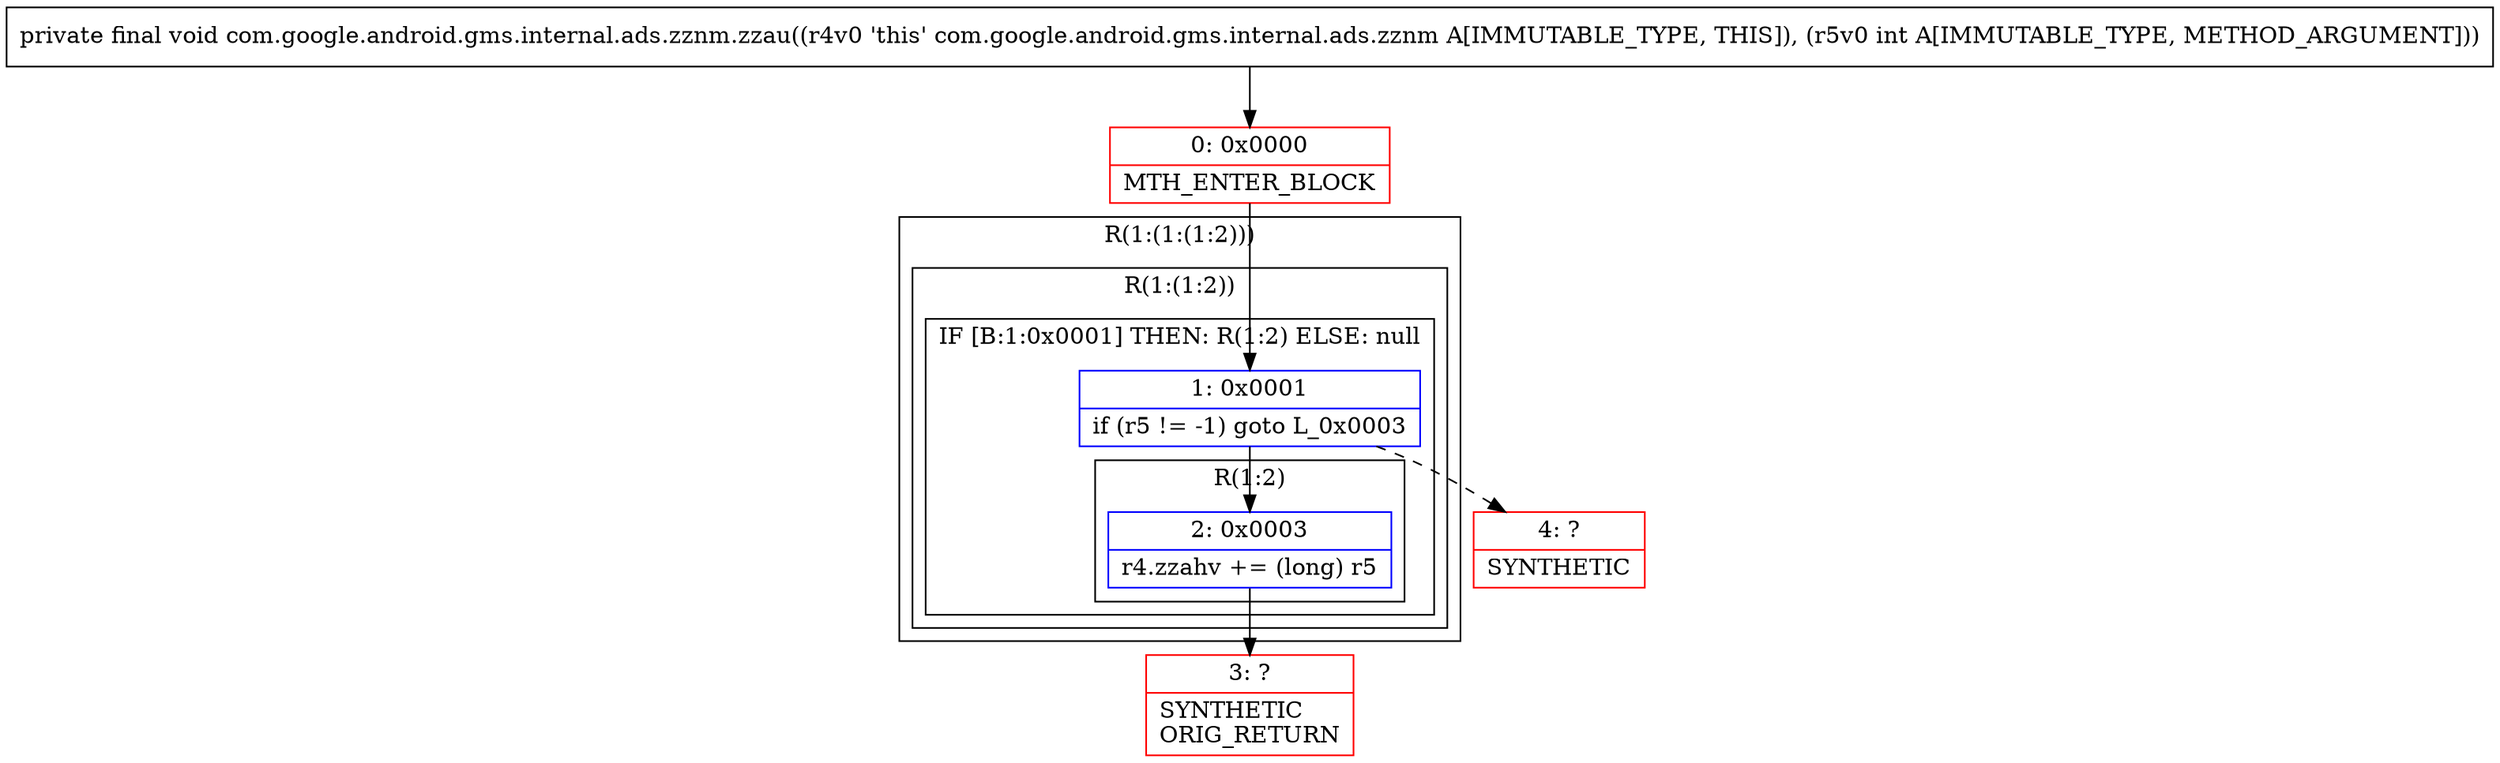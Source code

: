 digraph "CFG forcom.google.android.gms.internal.ads.zznm.zzau(I)V" {
subgraph cluster_Region_993531016 {
label = "R(1:(1:(1:2)))";
node [shape=record,color=blue];
subgraph cluster_Region_651655229 {
label = "R(1:(1:2))";
node [shape=record,color=blue];
subgraph cluster_IfRegion_1826363641 {
label = "IF [B:1:0x0001] THEN: R(1:2) ELSE: null";
node [shape=record,color=blue];
Node_1 [shape=record,label="{1\:\ 0x0001|if (r5 != \-1) goto L_0x0003\l}"];
subgraph cluster_Region_293765189 {
label = "R(1:2)";
node [shape=record,color=blue];
Node_2 [shape=record,label="{2\:\ 0x0003|r4.zzahv += (long) r5\l}"];
}
}
}
}
Node_0 [shape=record,color=red,label="{0\:\ 0x0000|MTH_ENTER_BLOCK\l}"];
Node_3 [shape=record,color=red,label="{3\:\ ?|SYNTHETIC\lORIG_RETURN\l}"];
Node_4 [shape=record,color=red,label="{4\:\ ?|SYNTHETIC\l}"];
MethodNode[shape=record,label="{private final void com.google.android.gms.internal.ads.zznm.zzau((r4v0 'this' com.google.android.gms.internal.ads.zznm A[IMMUTABLE_TYPE, THIS]), (r5v0 int A[IMMUTABLE_TYPE, METHOD_ARGUMENT])) }"];
MethodNode -> Node_0;
Node_1 -> Node_2;
Node_1 -> Node_4[style=dashed];
Node_2 -> Node_3;
Node_0 -> Node_1;
}

